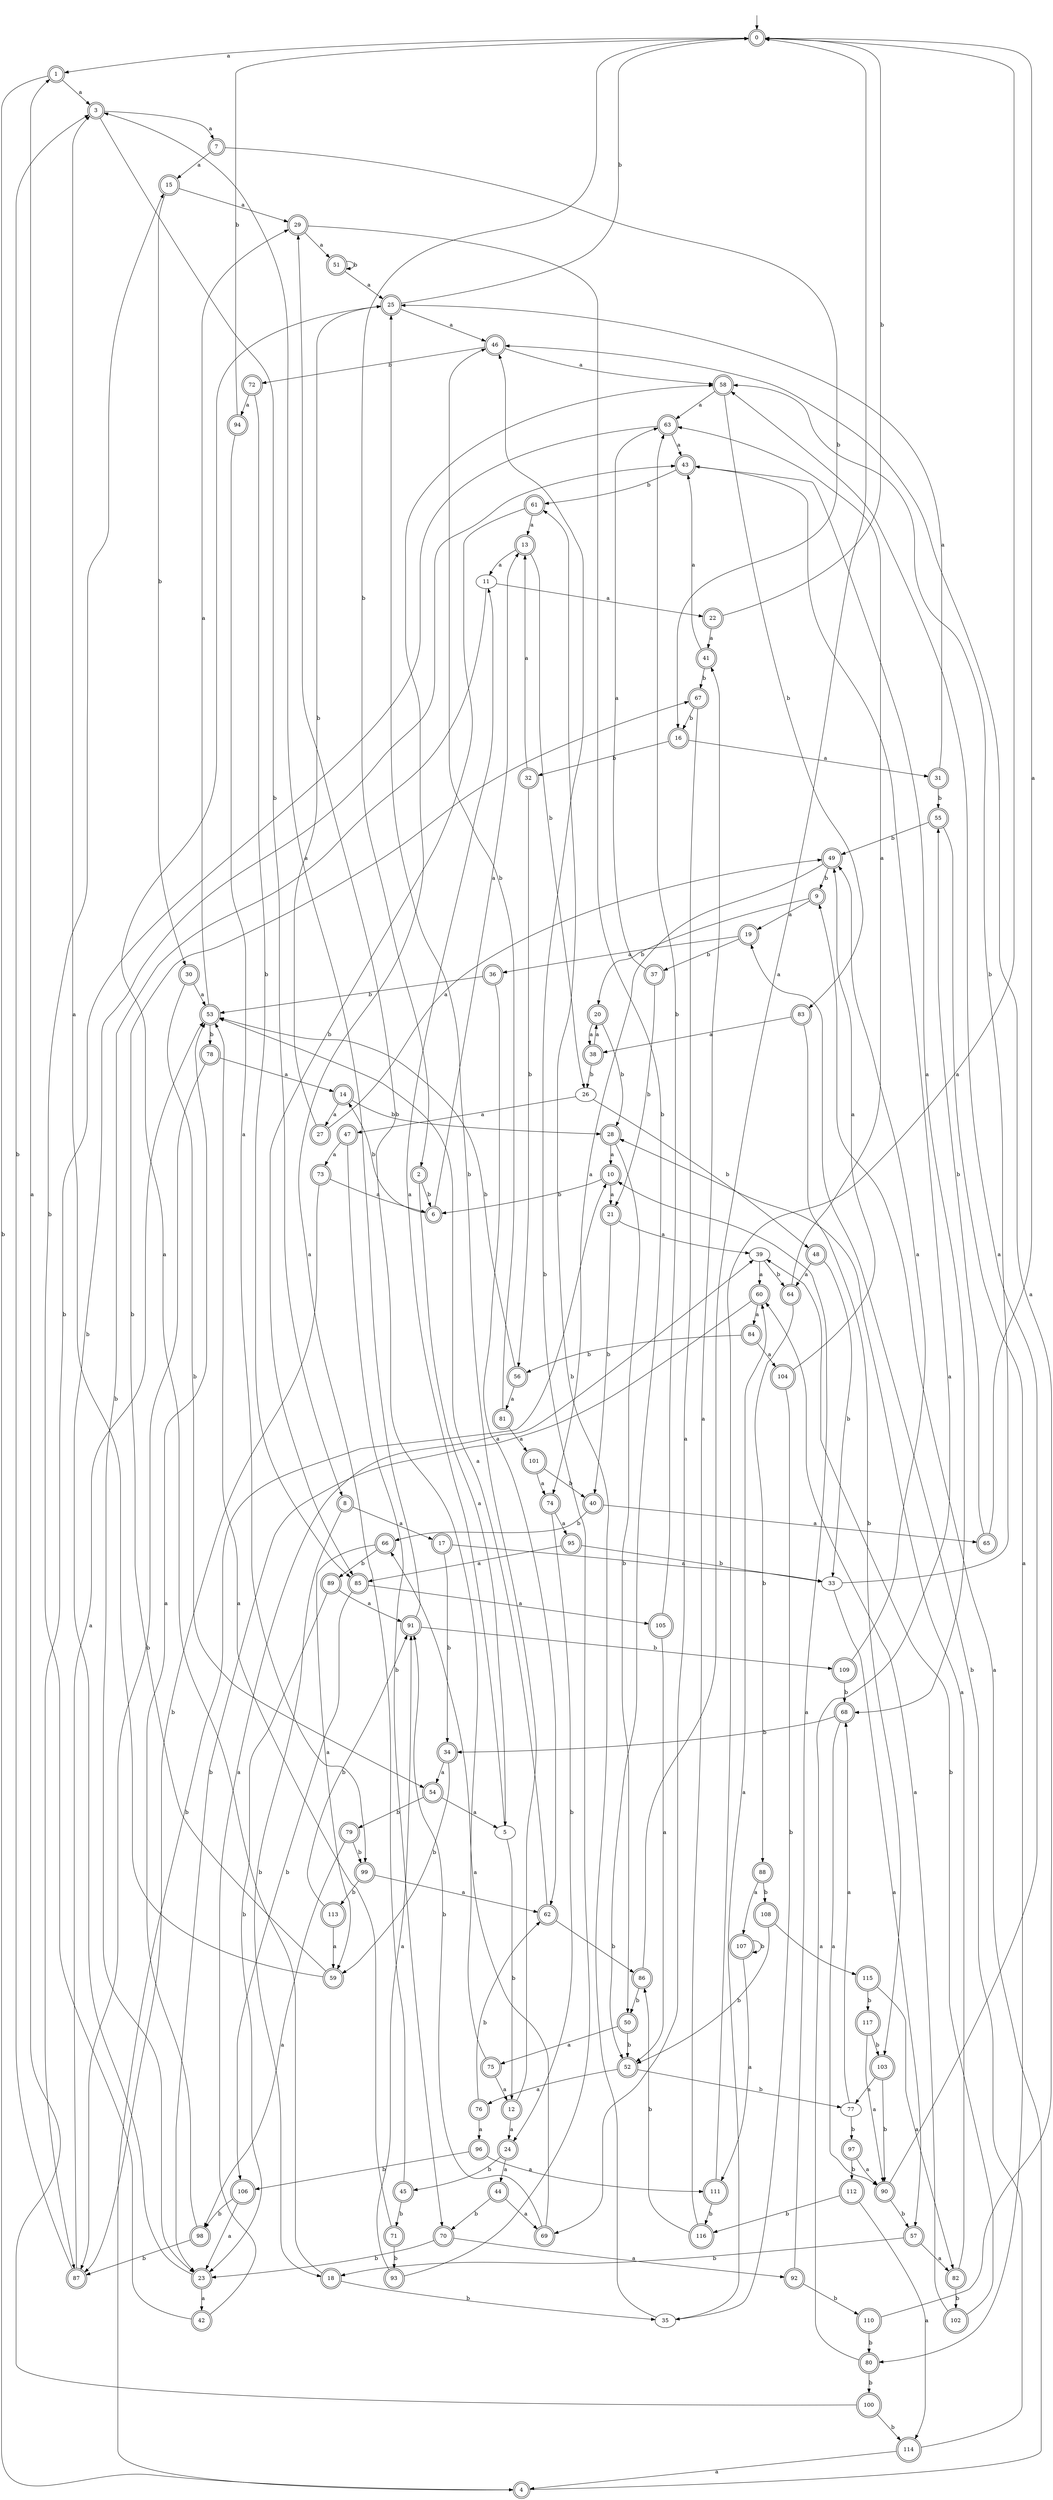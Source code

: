 digraph RandomDFA {
  __start0 [label="", shape=none];
  __start0 -> 0 [label=""];
  0 [shape=circle] [shape=doublecircle]
  0 -> 1 [label="a"]
  0 -> 2 [label="b"]
  1 [shape=doublecircle]
  1 -> 3 [label="a"]
  1 -> 4 [label="b"]
  2 [shape=doublecircle]
  2 -> 5 [label="a"]
  2 -> 6 [label="b"]
  3 [shape=doublecircle]
  3 -> 7 [label="a"]
  3 -> 8 [label="b"]
  4 [shape=doublecircle]
  4 -> 9 [label="a"]
  4 -> 10 [label="b"]
  5
  5 -> 11 [label="a"]
  5 -> 12 [label="b"]
  6 [shape=doublecircle]
  6 -> 13 [label="a"]
  6 -> 14 [label="b"]
  7 [shape=doublecircle]
  7 -> 15 [label="a"]
  7 -> 16 [label="b"]
  8 [shape=doublecircle]
  8 -> 17 [label="a"]
  8 -> 18 [label="b"]
  9 [shape=doublecircle]
  9 -> 19 [label="a"]
  9 -> 20 [label="b"]
  10 [shape=doublecircle]
  10 -> 21 [label="a"]
  10 -> 6 [label="b"]
  11
  11 -> 22 [label="a"]
  11 -> 23 [label="b"]
  12 [shape=doublecircle]
  12 -> 24 [label="a"]
  12 -> 25 [label="b"]
  13 [shape=doublecircle]
  13 -> 11 [label="a"]
  13 -> 26 [label="b"]
  14 [shape=doublecircle]
  14 -> 27 [label="a"]
  14 -> 28 [label="b"]
  15 [shape=doublecircle]
  15 -> 29 [label="a"]
  15 -> 30 [label="b"]
  16 [shape=doublecircle]
  16 -> 31 [label="a"]
  16 -> 32 [label="b"]
  17 [shape=doublecircle]
  17 -> 33 [label="a"]
  17 -> 34 [label="b"]
  18 [shape=doublecircle]
  18 -> 25 [label="a"]
  18 -> 35 [label="b"]
  19 [shape=doublecircle]
  19 -> 36 [label="a"]
  19 -> 37 [label="b"]
  20 [shape=doublecircle]
  20 -> 38 [label="a"]
  20 -> 28 [label="b"]
  21 [shape=doublecircle]
  21 -> 39 [label="a"]
  21 -> 40 [label="b"]
  22 [shape=doublecircle]
  22 -> 41 [label="a"]
  22 -> 0 [label="b"]
  23 [shape=doublecircle]
  23 -> 42 [label="a"]
  23 -> 43 [label="b"]
  24 [shape=doublecircle]
  24 -> 44 [label="a"]
  24 -> 45 [label="b"]
  25 [shape=doublecircle]
  25 -> 46 [label="a"]
  25 -> 0 [label="b"]
  26
  26 -> 47 [label="a"]
  26 -> 48 [label="b"]
  27 [shape=doublecircle]
  27 -> 49 [label="a"]
  27 -> 25 [label="b"]
  28 [shape=doublecircle]
  28 -> 10 [label="a"]
  28 -> 50 [label="b"]
  29 [shape=doublecircle]
  29 -> 51 [label="a"]
  29 -> 52 [label="b"]
  30 [shape=doublecircle]
  30 -> 53 [label="a"]
  30 -> 54 [label="b"]
  31 [shape=doublecircle]
  31 -> 25 [label="a"]
  31 -> 55 [label="b"]
  32 [shape=doublecircle]
  32 -> 13 [label="a"]
  32 -> 56 [label="b"]
  33
  33 -> 57 [label="a"]
  33 -> 58 [label="b"]
  34 [shape=doublecircle]
  34 -> 54 [label="a"]
  34 -> 59 [label="b"]
  35
  35 -> 60 [label="a"]
  35 -> 61 [label="b"]
  36 [shape=doublecircle]
  36 -> 62 [label="a"]
  36 -> 53 [label="b"]
  37 [shape=doublecircle]
  37 -> 63 [label="a"]
  37 -> 21 [label="b"]
  38 [shape=doublecircle]
  38 -> 20 [label="a"]
  38 -> 26 [label="b"]
  39
  39 -> 60 [label="a"]
  39 -> 64 [label="b"]
  40 [shape=doublecircle]
  40 -> 65 [label="a"]
  40 -> 66 [label="b"]
  41 [shape=doublecircle]
  41 -> 43 [label="a"]
  41 -> 67 [label="b"]
  42 [shape=doublecircle]
  42 -> 39 [label="a"]
  42 -> 15 [label="b"]
  43 [shape=doublecircle]
  43 -> 68 [label="a"]
  43 -> 61 [label="b"]
  44 [shape=doublecircle]
  44 -> 69 [label="a"]
  44 -> 70 [label="b"]
  45 [shape=doublecircle]
  45 -> 58 [label="a"]
  45 -> 71 [label="b"]
  46 [shape=doublecircle]
  46 -> 58 [label="a"]
  46 -> 72 [label="b"]
  47 [shape=doublecircle]
  47 -> 73 [label="a"]
  47 -> 70 [label="b"]
  48 [shape=doublecircle]
  48 -> 64 [label="a"]
  48 -> 33 [label="b"]
  49 [shape=doublecircle]
  49 -> 74 [label="a"]
  49 -> 9 [label="b"]
  50 [shape=doublecircle]
  50 -> 75 [label="a"]
  50 -> 52 [label="b"]
  51 [shape=doublecircle]
  51 -> 25 [label="a"]
  51 -> 51 [label="b"]
  52 [shape=doublecircle]
  52 -> 76 [label="a"]
  52 -> 77 [label="b"]
  53 [shape=doublecircle]
  53 -> 29 [label="a"]
  53 -> 78 [label="b"]
  54 [shape=doublecircle]
  54 -> 5 [label="a"]
  54 -> 79 [label="b"]
  55 [shape=doublecircle]
  55 -> 80 [label="a"]
  55 -> 49 [label="b"]
  56 [shape=doublecircle]
  56 -> 81 [label="a"]
  56 -> 53 [label="b"]
  57 [shape=doublecircle]
  57 -> 82 [label="a"]
  57 -> 18 [label="b"]
  58 [shape=doublecircle]
  58 -> 63 [label="a"]
  58 -> 83 [label="b"]
  59 [shape=doublecircle]
  59 -> 3 [label="a"]
  59 -> 67 [label="b"]
  60 [shape=doublecircle]
  60 -> 84 [label="a"]
  60 -> 23 [label="b"]
  61 [shape=doublecircle]
  61 -> 13 [label="a"]
  61 -> 85 [label="b"]
  62 [shape=doublecircle]
  62 -> 53 [label="a"]
  62 -> 86 [label="b"]
  63 [shape=doublecircle]
  63 -> 43 [label="a"]
  63 -> 87 [label="b"]
  64 [shape=doublecircle]
  64 -> 63 [label="a"]
  64 -> 88 [label="b"]
  65 [shape=doublecircle]
  65 -> 0 [label="a"]
  65 -> 55 [label="b"]
  66 [shape=doublecircle]
  66 -> 59 [label="a"]
  66 -> 89 [label="b"]
  67 [shape=doublecircle]
  67 -> 69 [label="a"]
  67 -> 16 [label="b"]
  68 [shape=doublecircle]
  68 -> 90 [label="a"]
  68 -> 34 [label="b"]
  69 [shape=doublecircle]
  69 -> 66 [label="a"]
  69 -> 91 [label="b"]
  70 [shape=doublecircle]
  70 -> 92 [label="a"]
  70 -> 23 [label="b"]
  71 [shape=doublecircle]
  71 -> 53 [label="a"]
  71 -> 93 [label="b"]
  72 [shape=doublecircle]
  72 -> 94 [label="a"]
  72 -> 85 [label="b"]
  73 [shape=doublecircle]
  73 -> 6 [label="a"]
  73 -> 87 [label="b"]
  74 [shape=doublecircle]
  74 -> 95 [label="a"]
  74 -> 24 [label="b"]
  75 [shape=doublecircle]
  75 -> 12 [label="a"]
  75 -> 29 [label="b"]
  76 [shape=doublecircle]
  76 -> 96 [label="a"]
  76 -> 62 [label="b"]
  77
  77 -> 68 [label="a"]
  77 -> 97 [label="b"]
  78 [shape=doublecircle]
  78 -> 14 [label="a"]
  78 -> 87 [label="b"]
  79 [shape=doublecircle]
  79 -> 98 [label="a"]
  79 -> 99 [label="b"]
  80 [shape=doublecircle]
  80 -> 43 [label="a"]
  80 -> 100 [label="b"]
  81 [shape=doublecircle]
  81 -> 101 [label="a"]
  81 -> 46 [label="b"]
  82 [shape=doublecircle]
  82 -> 28 [label="a"]
  82 -> 102 [label="b"]
  83 [shape=doublecircle]
  83 -> 38 [label="a"]
  83 -> 103 [label="b"]
  84 [shape=doublecircle]
  84 -> 104 [label="a"]
  84 -> 56 [label="b"]
  85 [shape=doublecircle]
  85 -> 105 [label="a"]
  85 -> 106 [label="b"]
  86 [shape=doublecircle]
  86 -> 0 [label="a"]
  86 -> 50 [label="b"]
  87 [shape=doublecircle]
  87 -> 53 [label="a"]
  87 -> 3 [label="b"]
  88 [shape=doublecircle]
  88 -> 107 [label="a"]
  88 -> 108 [label="b"]
  89 [shape=doublecircle]
  89 -> 91 [label="a"]
  89 -> 23 [label="b"]
  90 [shape=doublecircle]
  90 -> 58 [label="a"]
  90 -> 57 [label="b"]
  91 [shape=doublecircle]
  91 -> 3 [label="a"]
  91 -> 109 [label="b"]
  92 [shape=doublecircle]
  92 -> 10 [label="a"]
  92 -> 110 [label="b"]
  93 [shape=doublecircle]
  93 -> 91 [label="a"]
  93 -> 46 [label="b"]
  94 [shape=doublecircle]
  94 -> 99 [label="a"]
  94 -> 0 [label="b"]
  95 [shape=doublecircle]
  95 -> 85 [label="a"]
  95 -> 33 [label="b"]
  96 [shape=doublecircle]
  96 -> 111 [label="a"]
  96 -> 106 [label="b"]
  97 [shape=doublecircle]
  97 -> 90 [label="a"]
  97 -> 112 [label="b"]
  98 [shape=doublecircle]
  98 -> 53 [label="a"]
  98 -> 87 [label="b"]
  99 [shape=doublecircle]
  99 -> 62 [label="a"]
  99 -> 113 [label="b"]
  100 [shape=doublecircle]
  100 -> 1 [label="a"]
  100 -> 114 [label="b"]
  101 [shape=doublecircle]
  101 -> 74 [label="a"]
  101 -> 40 [label="b"]
  102 [shape=doublecircle]
  102 -> 60 [label="a"]
  102 -> 39 [label="b"]
  103 [shape=doublecircle]
  103 -> 77 [label="a"]
  103 -> 90 [label="b"]
  104 [shape=doublecircle]
  104 -> 49 [label="a"]
  104 -> 35 [label="b"]
  105 [shape=doublecircle]
  105 -> 52 [label="a"]
  105 -> 63 [label="b"]
  106 [shape=doublecircle]
  106 -> 23 [label="a"]
  106 -> 98 [label="b"]
  107 [shape=doublecircle]
  107 -> 111 [label="a"]
  107 -> 107 [label="b"]
  108 [shape=doublecircle]
  108 -> 115 [label="a"]
  108 -> 52 [label="b"]
  109 [shape=doublecircle]
  109 -> 49 [label="a"]
  109 -> 68 [label="b"]
  110 [shape=doublecircle]
  110 -> 46 [label="a"]
  110 -> 80 [label="b"]
  111 [shape=doublecircle]
  111 -> 0 [label="a"]
  111 -> 116 [label="b"]
  112 [shape=doublecircle]
  112 -> 114 [label="a"]
  112 -> 116 [label="b"]
  113 [shape=doublecircle]
  113 -> 59 [label="a"]
  113 -> 91 [label="b"]
  114 [shape=doublecircle]
  114 -> 4 [label="a"]
  114 -> 19 [label="b"]
  115 [shape=doublecircle]
  115 -> 82 [label="a"]
  115 -> 117 [label="b"]
  116 [shape=doublecircle]
  116 -> 41 [label="a"]
  116 -> 86 [label="b"]
  117 [shape=doublecircle]
  117 -> 90 [label="a"]
  117 -> 103 [label="b"]
}
